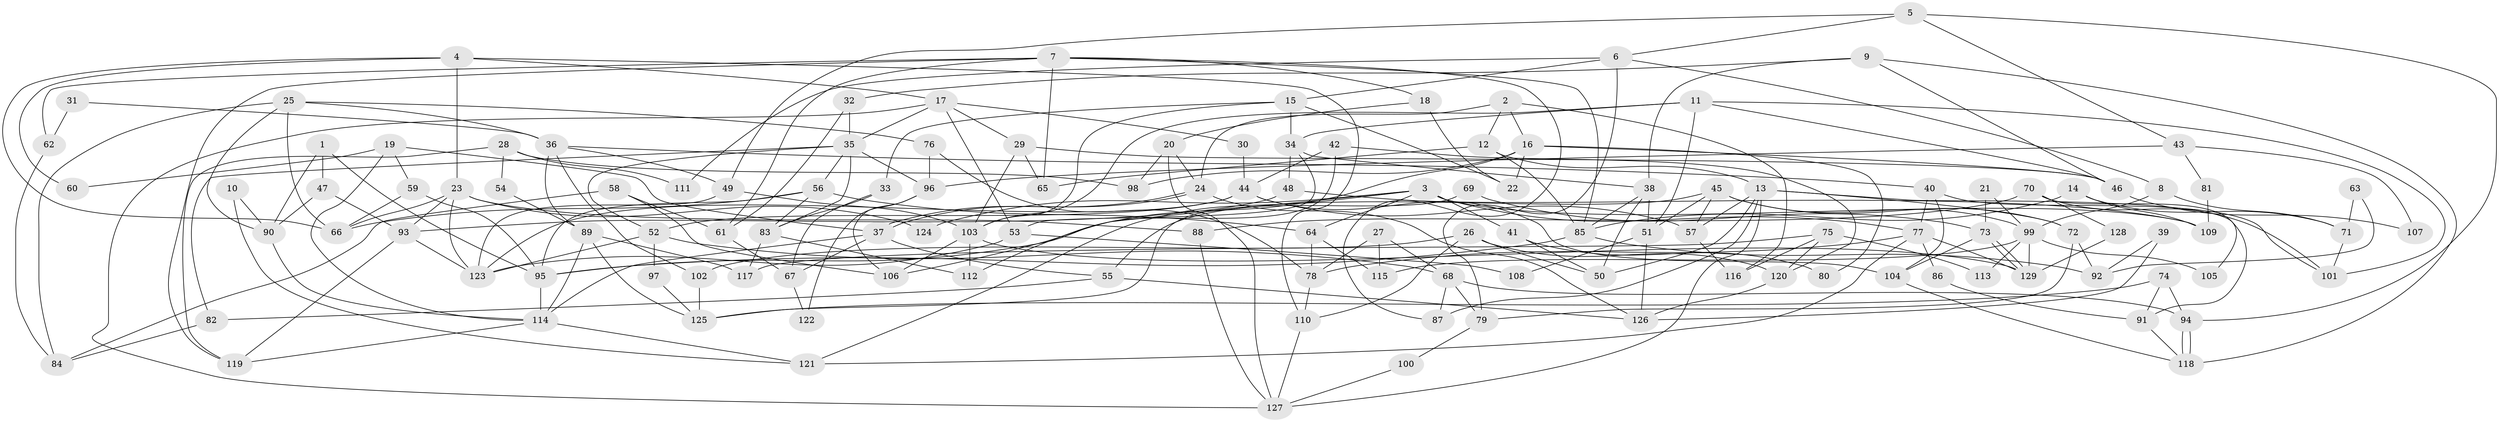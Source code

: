 // Generated by graph-tools (version 1.1) at 2025/50/03/09/25 04:50:24]
// undirected, 129 vertices, 258 edges
graph export_dot {
graph [start="1"]
  node [color=gray90,style=filled];
  1;
  2;
  3;
  4;
  5;
  6;
  7;
  8;
  9;
  10;
  11;
  12;
  13;
  14;
  15;
  16;
  17;
  18;
  19;
  20;
  21;
  22;
  23;
  24;
  25;
  26;
  27;
  28;
  29;
  30;
  31;
  32;
  33;
  34;
  35;
  36;
  37;
  38;
  39;
  40;
  41;
  42;
  43;
  44;
  45;
  46;
  47;
  48;
  49;
  50;
  51;
  52;
  53;
  54;
  55;
  56;
  57;
  58;
  59;
  60;
  61;
  62;
  63;
  64;
  65;
  66;
  67;
  68;
  69;
  70;
  71;
  72;
  73;
  74;
  75;
  76;
  77;
  78;
  79;
  80;
  81;
  82;
  83;
  84;
  85;
  86;
  87;
  88;
  89;
  90;
  91;
  92;
  93;
  94;
  95;
  96;
  97;
  98;
  99;
  100;
  101;
  102;
  103;
  104;
  105;
  106;
  107;
  108;
  109;
  110;
  111;
  112;
  113;
  114;
  115;
  116;
  117;
  118;
  119;
  120;
  121;
  122;
  123;
  124;
  125;
  126;
  127;
  128;
  129;
  1 -- 95;
  1 -- 47;
  1 -- 90;
  2 -- 24;
  2 -- 12;
  2 -- 16;
  2 -- 116;
  3 -- 77;
  3 -- 95;
  3 -- 41;
  3 -- 64;
  3 -- 109;
  3 -- 121;
  3 -- 124;
  4 -- 110;
  4 -- 23;
  4 -- 17;
  4 -- 60;
  4 -- 66;
  5 -- 94;
  5 -- 49;
  5 -- 6;
  5 -- 43;
  6 -- 8;
  6 -- 15;
  6 -- 79;
  6 -- 111;
  7 -- 119;
  7 -- 18;
  7 -- 61;
  7 -- 62;
  7 -- 65;
  7 -- 85;
  7 -- 87;
  8 -- 71;
  8 -- 99;
  9 -- 38;
  9 -- 46;
  9 -- 32;
  9 -- 118;
  10 -- 121;
  10 -- 90;
  11 -- 103;
  11 -- 51;
  11 -- 34;
  11 -- 46;
  11 -- 101;
  12 -- 85;
  12 -- 13;
  12 -- 65;
  13 -- 72;
  13 -- 50;
  13 -- 57;
  13 -- 87;
  13 -- 91;
  13 -- 127;
  14 -- 109;
  14 -- 85;
  14 -- 71;
  15 -- 34;
  15 -- 22;
  15 -- 33;
  15 -- 103;
  16 -- 46;
  16 -- 22;
  16 -- 80;
  16 -- 98;
  16 -- 106;
  17 -- 29;
  17 -- 30;
  17 -- 35;
  17 -- 53;
  17 -- 127;
  18 -- 20;
  18 -- 22;
  19 -- 114;
  19 -- 59;
  19 -- 37;
  19 -- 60;
  20 -- 127;
  20 -- 24;
  20 -- 98;
  21 -- 99;
  21 -- 73;
  23 -- 123;
  23 -- 66;
  23 -- 88;
  23 -- 93;
  23 -- 124;
  24 -- 37;
  24 -- 37;
  24 -- 126;
  25 -- 90;
  25 -- 66;
  25 -- 36;
  25 -- 76;
  25 -- 84;
  26 -- 110;
  26 -- 120;
  26 -- 50;
  26 -- 102;
  27 -- 68;
  27 -- 78;
  27 -- 115;
  28 -- 119;
  28 -- 98;
  28 -- 54;
  28 -- 111;
  29 -- 103;
  29 -- 65;
  29 -- 46;
  30 -- 44;
  31 -- 36;
  31 -- 62;
  32 -- 61;
  32 -- 35;
  33 -- 83;
  33 -- 67;
  34 -- 38;
  34 -- 48;
  34 -- 53;
  35 -- 52;
  35 -- 56;
  35 -- 82;
  35 -- 83;
  35 -- 96;
  36 -- 49;
  36 -- 40;
  36 -- 89;
  36 -- 102;
  37 -- 55;
  37 -- 67;
  37 -- 114;
  38 -- 51;
  38 -- 85;
  38 -- 50;
  39 -- 126;
  39 -- 92;
  40 -- 77;
  40 -- 101;
  40 -- 104;
  41 -- 50;
  41 -- 80;
  42 -- 44;
  42 -- 112;
  42 -- 120;
  43 -- 96;
  43 -- 81;
  43 -- 107;
  44 -- 52;
  44 -- 104;
  44 -- 57;
  44 -- 123;
  45 -- 55;
  45 -- 57;
  45 -- 51;
  45 -- 72;
  45 -- 99;
  46 -- 107;
  47 -- 93;
  47 -- 90;
  48 -- 93;
  48 -- 109;
  49 -- 123;
  49 -- 103;
  51 -- 126;
  51 -- 108;
  52 -- 123;
  52 -- 68;
  52 -- 97;
  53 -- 108;
  53 -- 123;
  54 -- 89;
  55 -- 82;
  55 -- 126;
  56 -- 64;
  56 -- 66;
  56 -- 83;
  56 -- 95;
  57 -- 116;
  58 -- 106;
  58 -- 61;
  58 -- 84;
  59 -- 66;
  59 -- 95;
  61 -- 67;
  62 -- 84;
  63 -- 92;
  63 -- 71;
  64 -- 115;
  64 -- 78;
  67 -- 122;
  68 -- 87;
  68 -- 79;
  68 -- 94;
  69 -- 73;
  69 -- 125;
  70 -- 88;
  70 -- 101;
  70 -- 105;
  70 -- 128;
  71 -- 101;
  72 -- 79;
  72 -- 92;
  73 -- 129;
  73 -- 129;
  73 -- 104;
  74 -- 94;
  74 -- 91;
  74 -- 125;
  75 -- 116;
  75 -- 117;
  75 -- 113;
  75 -- 120;
  76 -- 78;
  76 -- 96;
  77 -- 121;
  77 -- 129;
  77 -- 78;
  77 -- 86;
  78 -- 110;
  79 -- 100;
  81 -- 109;
  82 -- 84;
  83 -- 112;
  83 -- 117;
  85 -- 95;
  85 -- 92;
  86 -- 91;
  88 -- 127;
  89 -- 125;
  89 -- 114;
  89 -- 117;
  90 -- 114;
  91 -- 118;
  93 -- 123;
  93 -- 119;
  94 -- 118;
  94 -- 118;
  95 -- 114;
  96 -- 106;
  96 -- 122;
  97 -- 125;
  99 -- 129;
  99 -- 105;
  99 -- 113;
  99 -- 115;
  100 -- 127;
  102 -- 125;
  103 -- 106;
  103 -- 112;
  103 -- 129;
  104 -- 118;
  110 -- 127;
  114 -- 119;
  114 -- 121;
  120 -- 126;
  128 -- 129;
}
